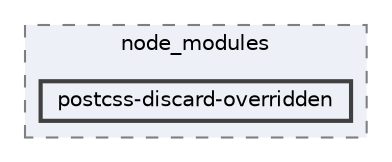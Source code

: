 digraph "pkiclassroomrescheduler/src/main/frontend/node_modules/postcss-discard-overridden"
{
 // LATEX_PDF_SIZE
  bgcolor="transparent";
  edge [fontname=Helvetica,fontsize=10,labelfontname=Helvetica,labelfontsize=10];
  node [fontname=Helvetica,fontsize=10,shape=box,height=0.2,width=0.4];
  compound=true
  subgraph clusterdir_72953eda66ccb3a2722c28e1c3e6c23b {
    graph [ bgcolor="#edf0f7", pencolor="grey50", label="node_modules", fontname=Helvetica,fontsize=10 style="filled,dashed", URL="dir_72953eda66ccb3a2722c28e1c3e6c23b.html",tooltip=""]
  dir_38a3c2d5502f97fd666ab7ae02689c67 [label="postcss-discard-overridden", fillcolor="#edf0f7", color="grey25", style="filled,bold", URL="dir_38a3c2d5502f97fd666ab7ae02689c67.html",tooltip=""];
  }
}
